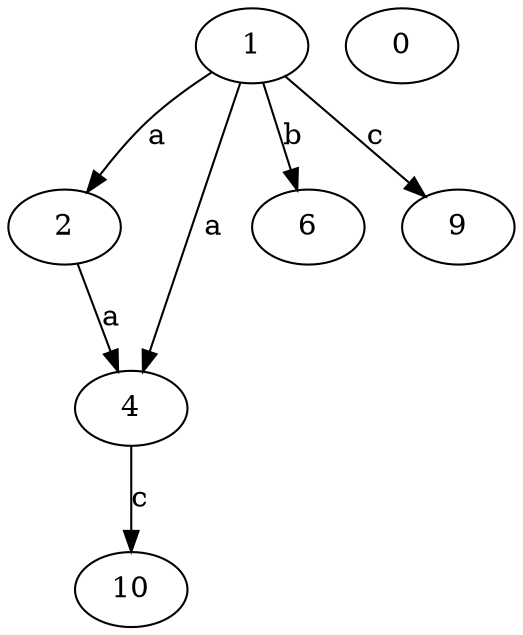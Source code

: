 strict digraph  {
2;
4;
6;
9;
0;
1;
10;
2 -> 4  [label=a];
4 -> 10  [label=c];
1 -> 2  [label=a];
1 -> 4  [label=a];
1 -> 6  [label=b];
1 -> 9  [label=c];
}
